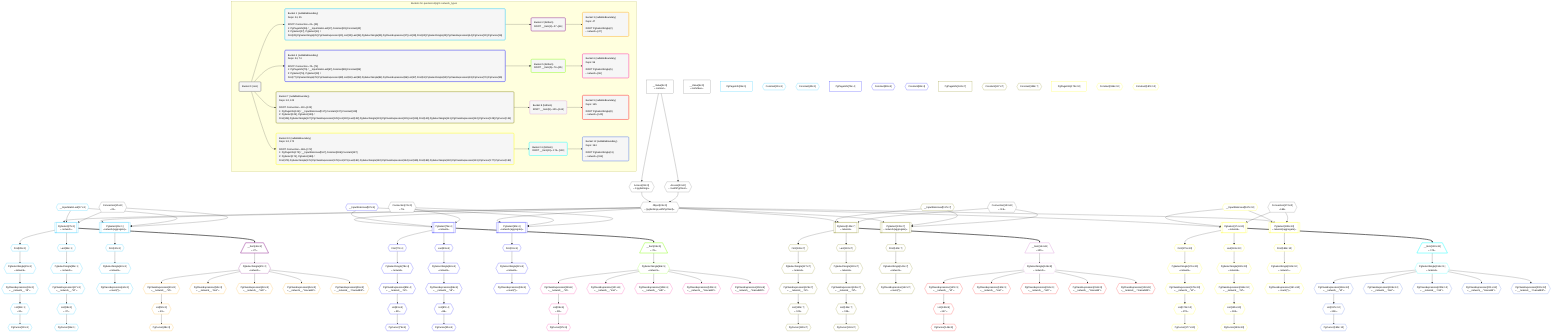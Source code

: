 %%{init: {'themeVariables': { 'fontSize': '12px'}}}%%
graph TD
    classDef path fill:#eee,stroke:#000,color:#000
    classDef plan fill:#fff,stroke-width:1px,color:#000
    classDef itemplan fill:#fff,stroke-width:2px,color:#000
    classDef unbatchedplan fill:#dff,stroke-width:1px,color:#000
    classDef sideeffectplan fill:#fcc,stroke-width:2px,color:#000
    classDef bucket fill:#f6f6f6,color:#000,stroke-width:2px,text-align:left


    %% define steps
    __Value3["__Value[3∈0]<br />ᐸcontextᐳ"]:::plan
    __Value5["__Value[5∈0]<br />ᐸrootValueᐳ"]:::plan
    __InputStaticLeaf17{{"__InputStaticLeaf[17∈1]"}}:::plan
    Access22{{"Access[22∈0]<br />ᐸ3.pgSettingsᐳ"}}:::plan
    Access23{{"Access[23∈0]<br />ᐸ3.withPgClientᐳ"}}:::plan
    Object24{{"Object[24∈0]<br />ᐸ{pgSettings,withPgClient}ᐳ"}}:::plan
    Connection25{{"Connection[25∈0]<br />ᐸ21ᐳ"}}:::plan
    PgPageInfo26["PgPageInfo[26∈1]"]:::plan
    PgSelect27[["PgSelect[27∈1]<br />ᐸnetworkᐳ"]]:::plan
    First28{{"First[28∈1]"}}:::plan
    PgSelectSingle29{{"PgSelectSingle[29∈1]<br />ᐸnetworkᐳ"}}:::plan
    PgClassExpression31{{"PgClassExpression[31∈1]<br />ᐸ__network__.”id”ᐳ"}}:::plan
    List32{{"List[32∈1]<br />ᐸ31ᐳ"}}:::plan
    PgCursor30{{"PgCursor[30∈1]"}}:::plan
    Last34{{"Last[34∈1]"}}:::plan
    PgSelectSingle35{{"PgSelectSingle[35∈1]<br />ᐸnetworkᐳ"}}:::plan
    PgClassExpression37{{"PgClassExpression[37∈1]<br />ᐸ__network__.”id”ᐳ"}}:::plan
    List38{{"List[38∈1]<br />ᐸ37ᐳ"}}:::plan
    PgCursor36{{"PgCursor[36∈1]"}}:::plan
    Constant39{{"Constant[39∈1]"}}:::plan
    Constant40{{"Constant[40∈1]"}}:::plan
    PgSelect41[["PgSelect[41∈1]<br />ᐸnetwork(aggregate)ᐳ"]]:::plan
    First42{{"First[42∈1]"}}:::plan
    PgSelectSingle43{{"PgSelectSingle[43∈1]<br />ᐸnetworkᐳ"}}:::plan
    PgClassExpression44{{"PgClassExpression[44∈1]<br />ᐸcount(*)ᐳ"}}:::plan
    __Item46[/"__Item[46∈2]<br />ᐸ27ᐳ"\]:::itemplan
    PgSelectSingle47{{"PgSelectSingle[47∈2]<br />ᐸnetworkᐳ"}}:::plan
    PgClassExpression49{{"PgClassExpression[49∈3]<br />ᐸ__network__.”id”ᐳ"}}:::plan
    List50{{"List[50∈3]<br />ᐸ49ᐳ"}}:::plan
    PgCursor48{{"PgCursor[48∈3]"}}:::plan
    PgClassExpression52{{"PgClassExpression[52∈3]<br />ᐸ__network__.”inet”ᐳ"}}:::plan
    PgClassExpression53{{"PgClassExpression[53∈3]<br />ᐸ__network__.”cidr”ᐳ"}}:::plan
    PgClassExpression54{{"PgClassExpression[54∈3]<br />ᐸ__network__.”macaddr”ᐳ"}}:::plan
    PgClassExpression55{{"PgClassExpression[55∈3]<br />ᐸ__network__.”macaddr8”ᐳ"}}:::plan
    __InputStaticLeaf67{{"__InputStaticLeaf[67∈4]"}}:::plan
    Connection74{{"Connection[74∈0]<br />ᐸ70ᐳ"}}:::plan
    PgPageInfo75["PgPageInfo[75∈4]"]:::plan
    PgSelect76[["PgSelect[76∈4]<br />ᐸnetworkᐳ"]]:::plan
    First77{{"First[77∈4]"}}:::plan
    PgSelectSingle78{{"PgSelectSingle[78∈4]<br />ᐸnetworkᐳ"}}:::plan
    PgClassExpression80{{"PgClassExpression[80∈4]<br />ᐸ__network__.”id”ᐳ"}}:::plan
    List81{{"List[81∈4]<br />ᐸ80ᐳ"}}:::plan
    PgCursor79{{"PgCursor[79∈4]"}}:::plan
    Last83{{"Last[83∈4]"}}:::plan
    PgSelectSingle84{{"PgSelectSingle[84∈4]<br />ᐸnetworkᐳ"}}:::plan
    PgClassExpression86{{"PgClassExpression[86∈4]<br />ᐸ__network__.”id”ᐳ"}}:::plan
    List87{{"List[87∈4]<br />ᐸ86ᐳ"}}:::plan
    PgCursor85{{"PgCursor[85∈4]"}}:::plan
    Constant88{{"Constant[88∈4]"}}:::plan
    Constant89{{"Constant[89∈4]"}}:::plan
    PgSelect90[["PgSelect[90∈4]<br />ᐸnetwork(aggregate)ᐳ"]]:::plan
    First91{{"First[91∈4]"}}:::plan
    PgSelectSingle92{{"PgSelectSingle[92∈4]<br />ᐸnetworkᐳ"}}:::plan
    PgClassExpression93{{"PgClassExpression[93∈4]<br />ᐸcount(*)ᐳ"}}:::plan
    __Item95[/"__Item[95∈5]<br />ᐸ76ᐳ"\]:::itemplan
    PgSelectSingle96{{"PgSelectSingle[96∈5]<br />ᐸnetworkᐳ"}}:::plan
    PgClassExpression98{{"PgClassExpression[98∈6]<br />ᐸ__network__.”id”ᐳ"}}:::plan
    List99{{"List[99∈6]<br />ᐸ98ᐳ"}}:::plan
    PgCursor97{{"PgCursor[97∈6]"}}:::plan
    PgClassExpression101{{"PgClassExpression[101∈6]<br />ᐸ__network__.”inet”ᐳ"}}:::plan
    PgClassExpression102{{"PgClassExpression[102∈6]<br />ᐸ__network__.”cidr”ᐳ"}}:::plan
    PgClassExpression103{{"PgClassExpression[103∈6]<br />ᐸ__network__.”macaddr”ᐳ"}}:::plan
    PgClassExpression104{{"PgClassExpression[104∈6]<br />ᐸ__network__.”macaddr8”ᐳ"}}:::plan
    __InputStaticLeaf117{{"__InputStaticLeaf[117∈7]"}}:::plan
    Connection123{{"Connection[123∈0]<br />ᐸ119ᐳ"}}:::plan
    PgPageInfo124["PgPageInfo[124∈7]"]:::plan
    PgSelect125[["PgSelect[125∈7]<br />ᐸnetworkᐳ"]]:::plan
    First126{{"First[126∈7]"}}:::plan
    PgSelectSingle127{{"PgSelectSingle[127∈7]<br />ᐸnetworkᐳ"}}:::plan
    PgClassExpression129{{"PgClassExpression[129∈7]<br />ᐸ__network__.”id”ᐳ"}}:::plan
    List130{{"List[130∈7]<br />ᐸ129ᐳ"}}:::plan
    PgCursor128{{"PgCursor[128∈7]"}}:::plan
    Last132{{"Last[132∈7]"}}:::plan
    PgSelectSingle133{{"PgSelectSingle[133∈7]<br />ᐸnetworkᐳ"}}:::plan
    PgClassExpression135{{"PgClassExpression[135∈7]<br />ᐸ__network__.”id”ᐳ"}}:::plan
    List136{{"List[136∈7]<br />ᐸ135ᐳ"}}:::plan
    PgCursor134{{"PgCursor[134∈7]"}}:::plan
    Constant137{{"Constant[137∈7]"}}:::plan
    Constant138{{"Constant[138∈7]"}}:::plan
    PgSelect139[["PgSelect[139∈7]<br />ᐸnetwork(aggregate)ᐳ"]]:::plan
    First140{{"First[140∈7]"}}:::plan
    PgSelectSingle141{{"PgSelectSingle[141∈7]<br />ᐸnetworkᐳ"}}:::plan
    PgClassExpression142{{"PgClassExpression[142∈7]<br />ᐸcount(*)ᐳ"}}:::plan
    __Item144[/"__Item[144∈8]<br />ᐸ125ᐳ"\]:::itemplan
    PgSelectSingle145{{"PgSelectSingle[145∈8]<br />ᐸnetworkᐳ"}}:::plan
    PgClassExpression147{{"PgClassExpression[147∈9]<br />ᐸ__network__.”id”ᐳ"}}:::plan
    List148{{"List[148∈9]<br />ᐸ147ᐳ"}}:::plan
    PgCursor146{{"PgCursor[146∈9]"}}:::plan
    PgClassExpression150{{"PgClassExpression[150∈9]<br />ᐸ__network__.”inet”ᐳ"}}:::plan
    PgClassExpression151{{"PgClassExpression[151∈9]<br />ᐸ__network__.”cidr”ᐳ"}}:::plan
    PgClassExpression152{{"PgClassExpression[152∈9]<br />ᐸ__network__.”macaddr”ᐳ"}}:::plan
    PgClassExpression153{{"PgClassExpression[153∈9]<br />ᐸ__network__.”macaddr8”ᐳ"}}:::plan
    __InputStaticLeaf167{{"__InputStaticLeaf[167∈10]"}}:::plan
    Connection172{{"Connection[172∈0]<br />ᐸ168ᐳ"}}:::plan
    PgPageInfo173["PgPageInfo[173∈10]"]:::plan
    PgSelect174[["PgSelect[174∈10]<br />ᐸnetworkᐳ"]]:::plan
    First175{{"First[175∈10]"}}:::plan
    PgSelectSingle176{{"PgSelectSingle[176∈10]<br />ᐸnetworkᐳ"}}:::plan
    PgClassExpression178{{"PgClassExpression[178∈10]<br />ᐸ__network__.”id”ᐳ"}}:::plan
    List179{{"List[179∈10]<br />ᐸ178ᐳ"}}:::plan
    PgCursor177{{"PgCursor[177∈10]"}}:::plan
    Last181{{"Last[181∈10]"}}:::plan
    PgSelectSingle182{{"PgSelectSingle[182∈10]<br />ᐸnetworkᐳ"}}:::plan
    PgClassExpression184{{"PgClassExpression[184∈10]<br />ᐸ__network__.”id”ᐳ"}}:::plan
    List185{{"List[185∈10]<br />ᐸ184ᐳ"}}:::plan
    PgCursor183{{"PgCursor[183∈10]"}}:::plan
    Constant186{{"Constant[186∈10]"}}:::plan
    Constant187{{"Constant[187∈10]"}}:::plan
    PgSelect188[["PgSelect[188∈10]<br />ᐸnetwork(aggregate)ᐳ"]]:::plan
    First189{{"First[189∈10]"}}:::plan
    PgSelectSingle190{{"PgSelectSingle[190∈10]<br />ᐸnetworkᐳ"}}:::plan
    PgClassExpression191{{"PgClassExpression[191∈10]<br />ᐸcount(*)ᐳ"}}:::plan
    __Item193[/"__Item[193∈11]<br />ᐸ174ᐳ"\]:::itemplan
    PgSelectSingle194{{"PgSelectSingle[194∈11]<br />ᐸnetworkᐳ"}}:::plan
    PgClassExpression196{{"PgClassExpression[196∈12]<br />ᐸ__network__.”id”ᐳ"}}:::plan
    List197{{"List[197∈12]<br />ᐸ196ᐳ"}}:::plan
    PgCursor195{{"PgCursor[195∈12]"}}:::plan
    PgClassExpression199{{"PgClassExpression[199∈12]<br />ᐸ__network__.”inet”ᐳ"}}:::plan
    PgClassExpression200{{"PgClassExpression[200∈12]<br />ᐸ__network__.”cidr”ᐳ"}}:::plan
    PgClassExpression201{{"PgClassExpression[201∈12]<br />ᐸ__network__.”macaddr”ᐳ"}}:::plan
    PgClassExpression202{{"PgClassExpression[202∈12]<br />ᐸ__network__.”macaddr8”ᐳ"}}:::plan

    %% plan dependencies
    __Value3 --> Access22
    __Value3 --> Access23
    Access22 & Access23 --> Object24
    Object24 & __InputStaticLeaf17 & Connection25 --> PgSelect27
    PgSelect27 --> First28
    First28 --> PgSelectSingle29
    PgSelectSingle29 --> PgClassExpression31
    PgClassExpression31 --> List32
    List32 --> PgCursor30
    PgSelect27 --> Last34
    Last34 --> PgSelectSingle35
    PgSelectSingle35 --> PgClassExpression37
    PgClassExpression37 --> List38
    List38 --> PgCursor36
    Object24 & __InputStaticLeaf17 & Connection25 --> PgSelect41
    PgSelect41 --> First42
    First42 --> PgSelectSingle43
    PgSelectSingle43 --> PgClassExpression44
    PgSelect27 ==> __Item46
    __Item46 --> PgSelectSingle47
    PgSelectSingle47 --> PgClassExpression49
    PgClassExpression49 --> List50
    List50 --> PgCursor48
    PgSelectSingle47 --> PgClassExpression52
    PgSelectSingle47 --> PgClassExpression53
    PgSelectSingle47 --> PgClassExpression54
    PgSelectSingle47 --> PgClassExpression55
    Object24 & __InputStaticLeaf67 & Connection74 --> PgSelect76
    PgSelect76 --> First77
    First77 --> PgSelectSingle78
    PgSelectSingle78 --> PgClassExpression80
    PgClassExpression80 --> List81
    List81 --> PgCursor79
    PgSelect76 --> Last83
    Last83 --> PgSelectSingle84
    PgSelectSingle84 --> PgClassExpression86
    PgClassExpression86 --> List87
    List87 --> PgCursor85
    Object24 & __InputStaticLeaf67 & Connection74 --> PgSelect90
    PgSelect90 --> First91
    First91 --> PgSelectSingle92
    PgSelectSingle92 --> PgClassExpression93
    PgSelect76 ==> __Item95
    __Item95 --> PgSelectSingle96
    PgSelectSingle96 --> PgClassExpression98
    PgClassExpression98 --> List99
    List99 --> PgCursor97
    PgSelectSingle96 --> PgClassExpression101
    PgSelectSingle96 --> PgClassExpression102
    PgSelectSingle96 --> PgClassExpression103
    PgSelectSingle96 --> PgClassExpression104
    Object24 & __InputStaticLeaf117 & Connection123 --> PgSelect125
    PgSelect125 --> First126
    First126 --> PgSelectSingle127
    PgSelectSingle127 --> PgClassExpression129
    PgClassExpression129 --> List130
    List130 --> PgCursor128
    PgSelect125 --> Last132
    Last132 --> PgSelectSingle133
    PgSelectSingle133 --> PgClassExpression135
    PgClassExpression135 --> List136
    List136 --> PgCursor134
    Object24 & __InputStaticLeaf117 & Connection123 --> PgSelect139
    PgSelect139 --> First140
    First140 --> PgSelectSingle141
    PgSelectSingle141 --> PgClassExpression142
    PgSelect125 ==> __Item144
    __Item144 --> PgSelectSingle145
    PgSelectSingle145 --> PgClassExpression147
    PgClassExpression147 --> List148
    List148 --> PgCursor146
    PgSelectSingle145 --> PgClassExpression150
    PgSelectSingle145 --> PgClassExpression151
    PgSelectSingle145 --> PgClassExpression152
    PgSelectSingle145 --> PgClassExpression153
    Object24 & __InputStaticLeaf167 & Connection172 --> PgSelect174
    PgSelect174 --> First175
    First175 --> PgSelectSingle176
    PgSelectSingle176 --> PgClassExpression178
    PgClassExpression178 --> List179
    List179 --> PgCursor177
    PgSelect174 --> Last181
    Last181 --> PgSelectSingle182
    PgSelectSingle182 --> PgClassExpression184
    PgClassExpression184 --> List185
    List185 --> PgCursor183
    Object24 & __InputStaticLeaf167 & Connection172 --> PgSelect188
    PgSelect188 --> First189
    First189 --> PgSelectSingle190
    PgSelectSingle190 --> PgClassExpression191
    PgSelect174 ==> __Item193
    __Item193 --> PgSelectSingle194
    PgSelectSingle194 --> PgClassExpression196
    PgClassExpression196 --> List197
    List197 --> PgCursor195
    PgSelectSingle194 --> PgClassExpression199
    PgSelectSingle194 --> PgClassExpression200
    PgSelectSingle194 --> PgClassExpression201
    PgSelectSingle194 --> PgClassExpression202

    subgraph "Buckets for queries/v4/pg11.network_types"
    Bucket0("Bucket 0 (root)"):::bucket
    classDef bucket0 stroke:#696969
    class Bucket0,__Value3,__Value5,Access22,Access23,Object24,Connection25,Connection74,Connection123,Connection172 bucket0
    Bucket1("Bucket 1 (nullableBoundary)<br />Deps: 24, 25<br /><br />ROOT Connectionᐸ21ᐳ[25]<br />1: PgPageInfo[26] / __InputStaticLeaf[17],Constant[39],Constant[40]<br />2: PgSelect[27], PgSelect[41] / First[28],PgSelectSingle[29],PgClassExpression[31],List[32],Last[34],PgSelectSingle[35],PgClassExpression[37],List[38],First[42],PgSelectSingle[43],PgClassExpression[44],PgCursor[30],PgCursor[36]"):::bucket
    classDef bucket1 stroke:#00bfff
    class Bucket1,__InputStaticLeaf17,PgPageInfo26,PgSelect27,First28,PgSelectSingle29,PgCursor30,PgClassExpression31,List32,Last34,PgSelectSingle35,PgCursor36,PgClassExpression37,List38,Constant39,Constant40,PgSelect41,First42,PgSelectSingle43,PgClassExpression44 bucket1
    Bucket2("Bucket 2 (listItem)<br />ROOT __Item{2}ᐸ27ᐳ[46]"):::bucket
    classDef bucket2 stroke:#7f007f
    class Bucket2,__Item46,PgSelectSingle47 bucket2
    Bucket3("Bucket 3 (nullableBoundary)<br />Deps: 47<br /><br />ROOT PgSelectSingle{2}ᐸnetworkᐳ[47]"):::bucket
    classDef bucket3 stroke:#ffa500
    class Bucket3,PgCursor48,PgClassExpression49,List50,PgClassExpression52,PgClassExpression53,PgClassExpression54,PgClassExpression55 bucket3
    Bucket4("Bucket 4 (nullableBoundary)<br />Deps: 24, 74<br /><br />ROOT Connectionᐸ70ᐳ[74]<br />1: PgPageInfo[75] / __InputStaticLeaf[67],Constant[88],Constant[89]<br />2: PgSelect[76], PgSelect[90] / First[77],PgSelectSingle[78],PgClassExpression[80],List[81],Last[83],PgSelectSingle[84],PgClassExpression[86],List[87],First[91],PgSelectSingle[92],PgClassExpression[93],PgCursor[79],PgCursor[85]"):::bucket
    classDef bucket4 stroke:#0000ff
    class Bucket4,__InputStaticLeaf67,PgPageInfo75,PgSelect76,First77,PgSelectSingle78,PgCursor79,PgClassExpression80,List81,Last83,PgSelectSingle84,PgCursor85,PgClassExpression86,List87,Constant88,Constant89,PgSelect90,First91,PgSelectSingle92,PgClassExpression93 bucket4
    Bucket5("Bucket 5 (listItem)<br />ROOT __Item{5}ᐸ76ᐳ[95]"):::bucket
    classDef bucket5 stroke:#7fff00
    class Bucket5,__Item95,PgSelectSingle96 bucket5
    Bucket6("Bucket 6 (nullableBoundary)<br />Deps: 96<br /><br />ROOT PgSelectSingle{5}ᐸnetworkᐳ[96]"):::bucket
    classDef bucket6 stroke:#ff1493
    class Bucket6,PgCursor97,PgClassExpression98,List99,PgClassExpression101,PgClassExpression102,PgClassExpression103,PgClassExpression104 bucket6
    Bucket7("Bucket 7 (nullableBoundary)<br />Deps: 24, 123<br /><br />ROOT Connectionᐸ119ᐳ[123]<br />1: PgPageInfo[124] / __InputStaticLeaf[117],Constant[137],Constant[138]<br />2: PgSelect[125], PgSelect[139] / First[126],PgSelectSingle[127],PgClassExpression[129],List[130],Last[132],PgSelectSingle[133],PgClassExpression[135],List[136],First[140],PgSelectSingle[141],PgClassExpression[142],PgCursor[128],PgCursor[134]"):::bucket
    classDef bucket7 stroke:#808000
    class Bucket7,__InputStaticLeaf117,PgPageInfo124,PgSelect125,First126,PgSelectSingle127,PgCursor128,PgClassExpression129,List130,Last132,PgSelectSingle133,PgCursor134,PgClassExpression135,List136,Constant137,Constant138,PgSelect139,First140,PgSelectSingle141,PgClassExpression142 bucket7
    Bucket8("Bucket 8 (listItem)<br />ROOT __Item{8}ᐸ125ᐳ[144]"):::bucket
    classDef bucket8 stroke:#dda0dd
    class Bucket8,__Item144,PgSelectSingle145 bucket8
    Bucket9("Bucket 9 (nullableBoundary)<br />Deps: 145<br /><br />ROOT PgSelectSingle{8}ᐸnetworkᐳ[145]"):::bucket
    classDef bucket9 stroke:#ff0000
    class Bucket9,PgCursor146,PgClassExpression147,List148,PgClassExpression150,PgClassExpression151,PgClassExpression152,PgClassExpression153 bucket9
    Bucket10("Bucket 10 (nullableBoundary)<br />Deps: 24, 172<br /><br />ROOT Connectionᐸ168ᐳ[172]<br />1: PgPageInfo[173] / __InputStaticLeaf[167],Constant[186],Constant[187]<br />2: PgSelect[174], PgSelect[188] / First[175],PgSelectSingle[176],PgClassExpression[178],List[179],Last[181],PgSelectSingle[182],PgClassExpression[184],List[185],First[189],PgSelectSingle[190],PgClassExpression[191],PgCursor[177],PgCursor[183]"):::bucket
    classDef bucket10 stroke:#ffff00
    class Bucket10,__InputStaticLeaf167,PgPageInfo173,PgSelect174,First175,PgSelectSingle176,PgCursor177,PgClassExpression178,List179,Last181,PgSelectSingle182,PgCursor183,PgClassExpression184,List185,Constant186,Constant187,PgSelect188,First189,PgSelectSingle190,PgClassExpression191 bucket10
    Bucket11("Bucket 11 (listItem)<br />ROOT __Item{11}ᐸ174ᐳ[193]"):::bucket
    classDef bucket11 stroke:#00ffff
    class Bucket11,__Item193,PgSelectSingle194 bucket11
    Bucket12("Bucket 12 (nullableBoundary)<br />Deps: 194<br /><br />ROOT PgSelectSingle{11}ᐸnetworkᐳ[194]"):::bucket
    classDef bucket12 stroke:#4169e1
    class Bucket12,PgCursor195,PgClassExpression196,List197,PgClassExpression199,PgClassExpression200,PgClassExpression201,PgClassExpression202 bucket12
    Bucket0 --> Bucket1 & Bucket4 & Bucket7 & Bucket10
    Bucket1 --> Bucket2
    Bucket2 --> Bucket3
    Bucket4 --> Bucket5
    Bucket5 --> Bucket6
    Bucket7 --> Bucket8
    Bucket8 --> Bucket9
    Bucket10 --> Bucket11
    Bucket11 --> Bucket12
    end